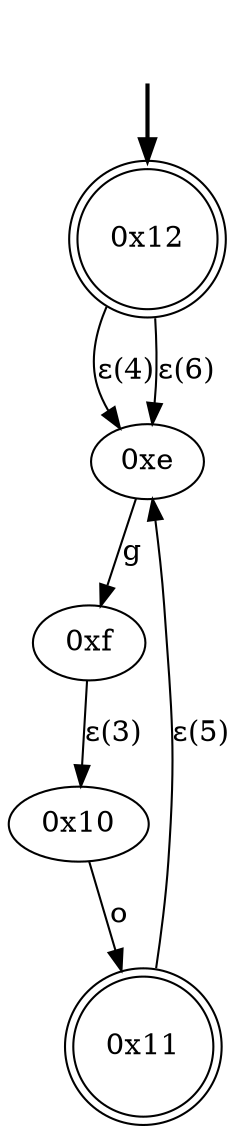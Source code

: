 digraph {
	fake [style=invisible]
	"0xe"
	"0xf"
	"0x10"
	"0x11" [shape=doublecircle]
	"0x12" [root=true shape=doublecircle]
	fake -> "0x12" [style=bold]
	"0xe" -> "0xf" [label=g]
	"0x10" -> "0x11" [label=o]
	"0xf" -> "0x10" [label="ε(3)"]
	"0x12" -> "0xe" [label="ε(4)"]
	"0x11" -> "0xe" [label="ε(5)"]
	"0x12" -> "0xe" [label="ε(6)"]
}
